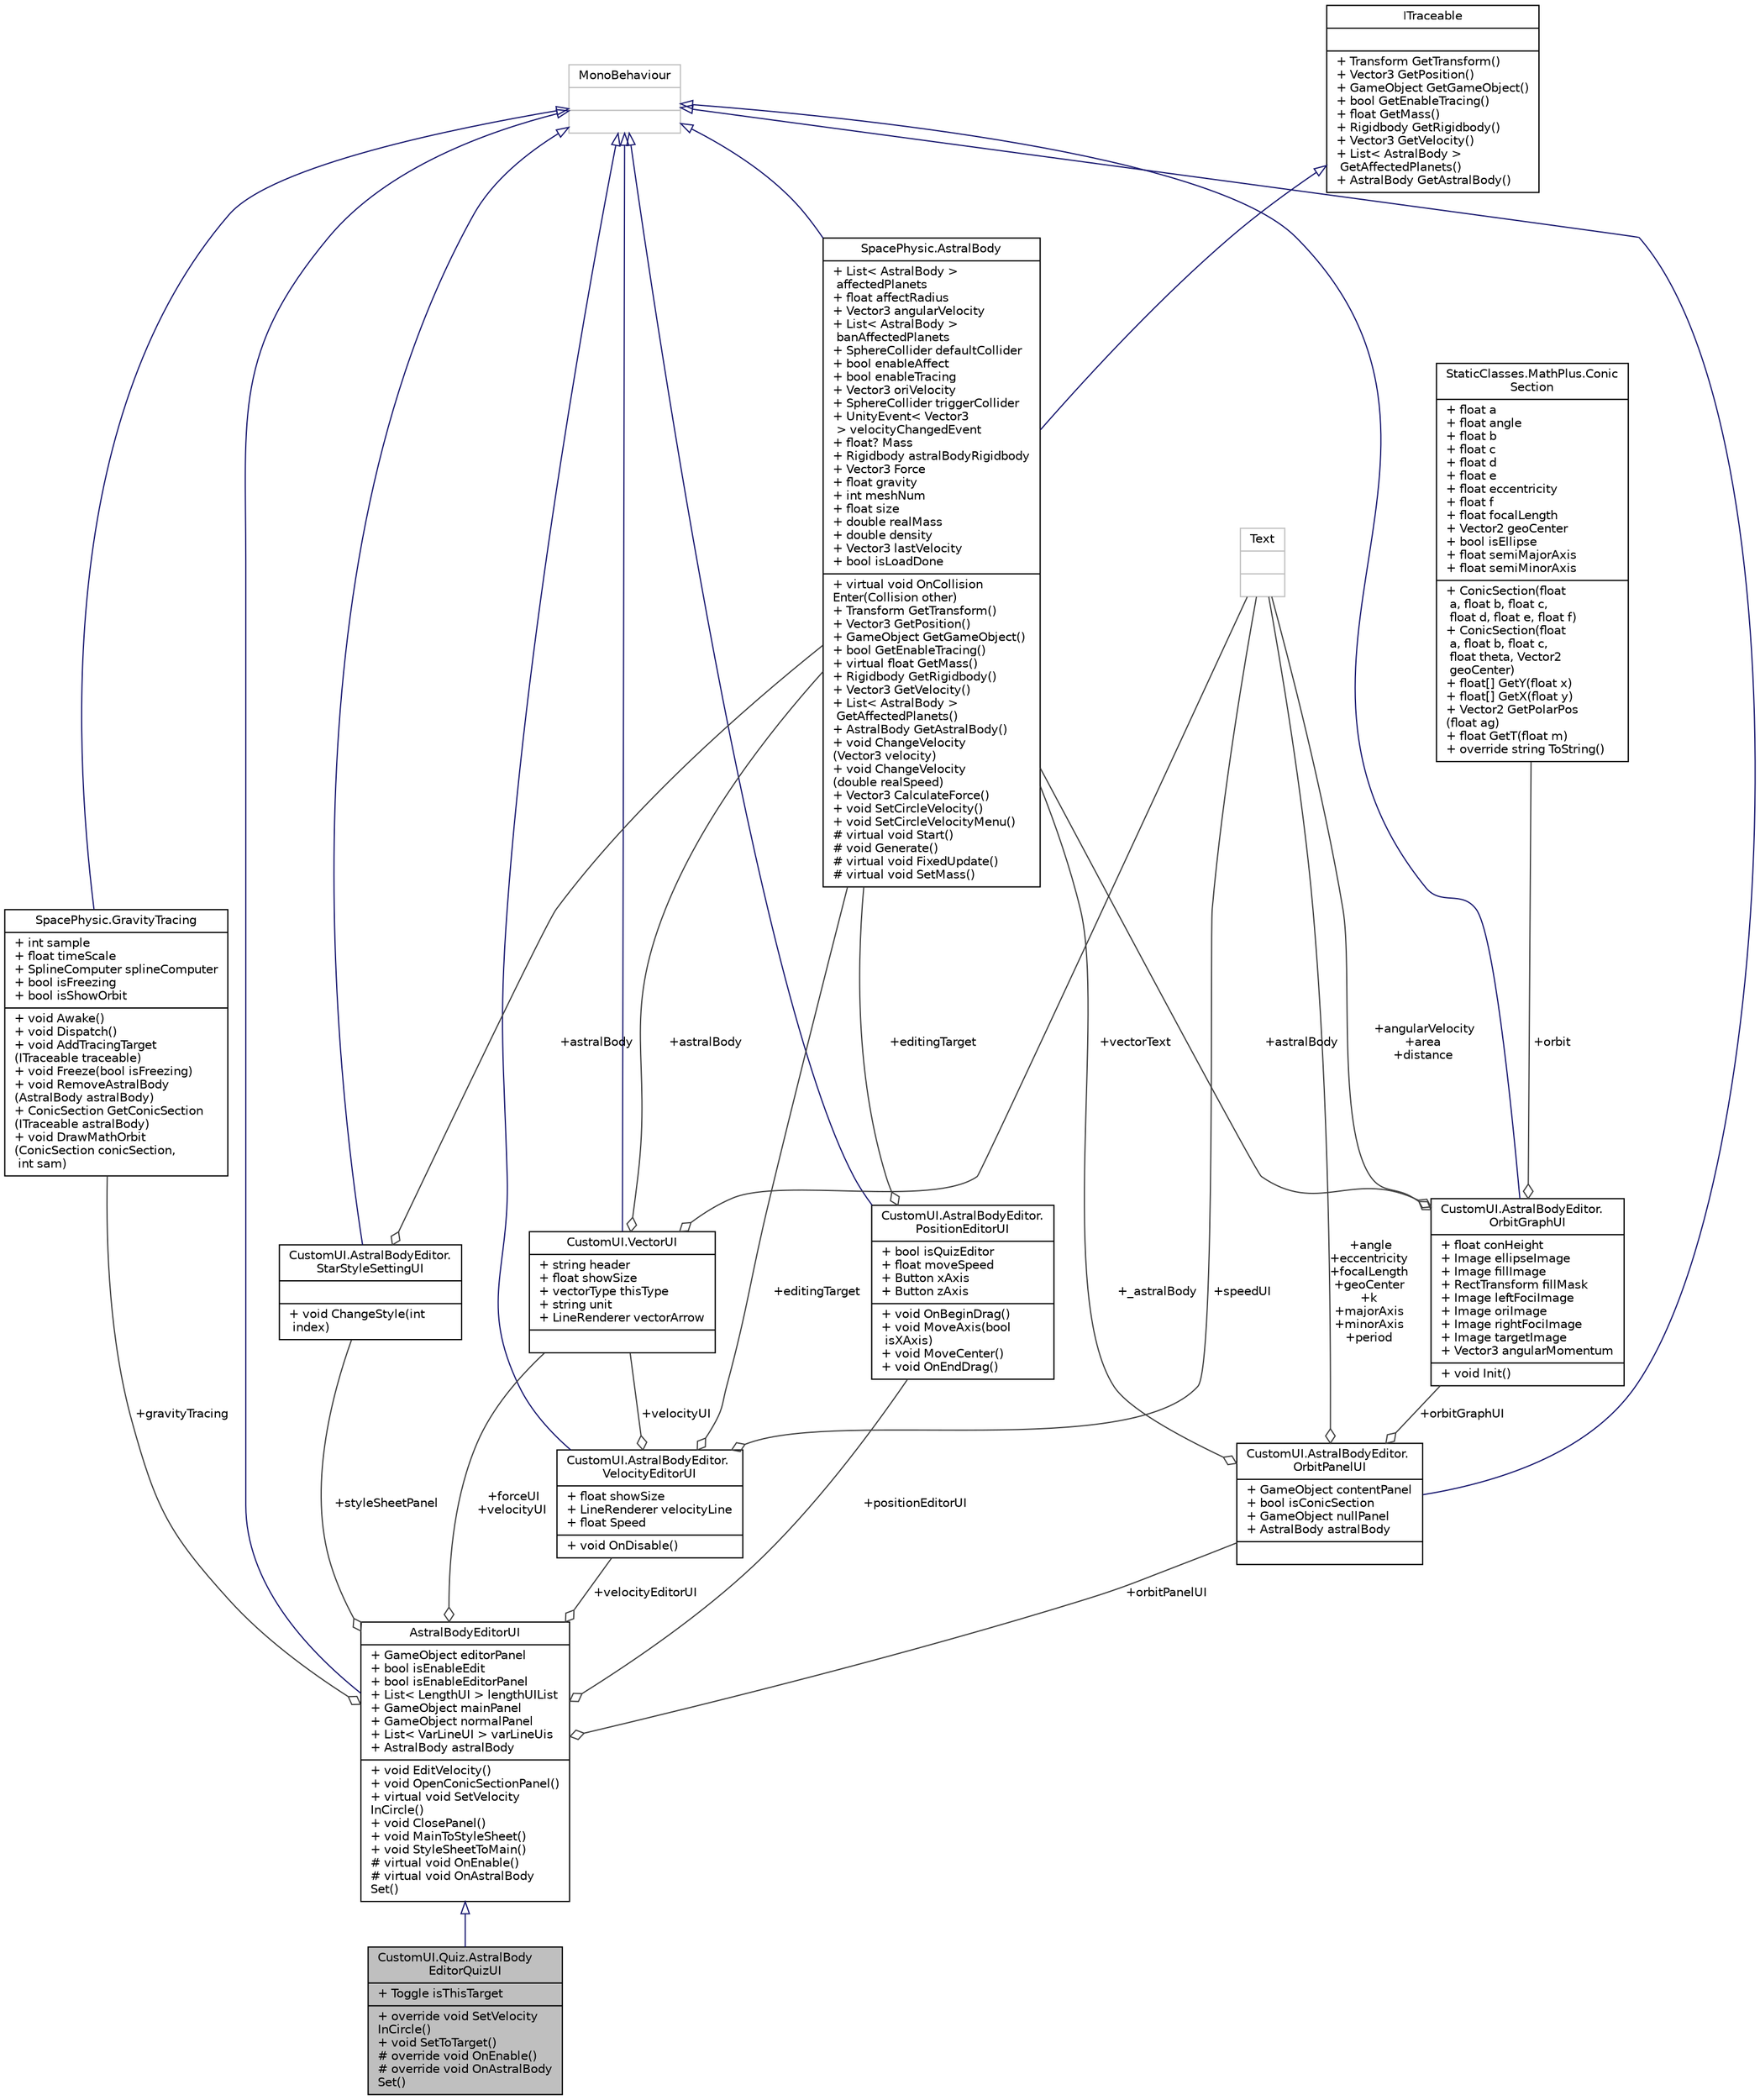 digraph "CustomUI.Quiz.AstralBodyEditorQuizUI"
{
 // INTERACTIVE_SVG=YES
 // LATEX_PDF_SIZE
  edge [fontname="Helvetica",fontsize="10",labelfontname="Helvetica",labelfontsize="10"];
  node [fontname="Helvetica",fontsize="10",shape=record];
  Node1 [label="{CustomUI.Quiz.AstralBody\lEditorQuizUI\n|+ Toggle isThisTarget\l|+ override void SetVelocity\lInCircle()\l+ void SetToTarget()\l# override void OnEnable()\l# override void OnAstralBody\lSet()\l}",height=0.2,width=0.4,color="black", fillcolor="grey75", style="filled", fontcolor="black",tooltip=" "];
  Node2 -> Node1 [dir="back",color="midnightblue",fontsize="10",style="solid",arrowtail="onormal",fontname="Helvetica"];
  Node2 [label="{AstralBodyEditorUI\n|+ GameObject editorPanel\l+ bool isEnableEdit\l+ bool isEnableEditorPanel\l+ List\< LengthUI \> lengthUIList\l+ GameObject mainPanel\l+ GameObject normalPanel\l+ List\< VarLineUI \> varLineUis\l+ AstralBody astralBody\l|+ void EditVelocity()\l+ void OpenConicSectionPanel()\l+ virtual void SetVelocity\lInCircle()\l+ void ClosePanel()\l+ void MainToStyleSheet()\l+ void StyleSheetToMain()\l# virtual void OnEnable()\l# virtual void OnAstralBody\lSet()\l}",height=0.2,width=0.4,color="black", fillcolor="white", style="filled",URL="$class_custom_u_i_1_1_astral_body_editor_1_1_astral_body_editor_u_i.html",tooltip=" "];
  Node3 -> Node2 [dir="back",color="midnightblue",fontsize="10",style="solid",arrowtail="onormal",fontname="Helvetica"];
  Node3 [label="{MonoBehaviour\n||}",height=0.2,width=0.4,color="grey75", fillcolor="white", style="filled",tooltip=" "];
  Node4 -> Node2 [color="grey25",fontsize="10",style="solid",label=" +forceUI\n+velocityUI" ,arrowhead="odiamond",fontname="Helvetica"];
  Node4 [label="{CustomUI.VectorUI\n|+ string header\l+ float showSize\l+ vectorType thisType\l+ string unit\l+ LineRenderer vectorArrow\l|}",height=0.2,width=0.4,color="black", fillcolor="white", style="filled",URL="$class_custom_u_i_1_1_vector_u_i.html",tooltip=" "];
  Node3 -> Node4 [dir="back",color="midnightblue",fontsize="10",style="solid",arrowtail="onormal",fontname="Helvetica"];
  Node5 -> Node4 [color="grey25",fontsize="10",style="solid",label=" +vectorText" ,arrowhead="odiamond",fontname="Helvetica"];
  Node5 [label="{Text\n||}",height=0.2,width=0.4,color="grey75", fillcolor="white", style="filled",tooltip=" "];
  Node6 -> Node4 [color="grey25",fontsize="10",style="solid",label=" +astralBody" ,arrowhead="odiamond",fontname="Helvetica"];
  Node6 [label="{SpacePhysic.AstralBody\n|+ List\< AstralBody \>\l affectedPlanets\l+ float affectRadius\l+ Vector3 angularVelocity\l+ List\< AstralBody \>\l banAffectedPlanets\l+ SphereCollider defaultCollider\l+ bool enableAffect\l+ bool enableTracing\l+ Vector3 oriVelocity\l+ SphereCollider triggerCollider\l+ UnityEvent\< Vector3\l \> velocityChangedEvent\l+ float? Mass\l+ Rigidbody astralBodyRigidbody\l+ Vector3 Force\l+ float gravity\l+ int meshNum\l+ float size\l+ double realMass\l+ double density\l+ Vector3 lastVelocity\l+ bool isLoadDone\l|+ virtual void OnCollision\lEnter(Collision other)\l+ Transform GetTransform()\l+ Vector3 GetPosition()\l+ GameObject GetGameObject()\l+ bool GetEnableTracing()\l+ virtual float GetMass()\l+ Rigidbody GetRigidbody()\l+ Vector3 GetVelocity()\l+ List\< AstralBody \>\l GetAffectedPlanets()\l+ AstralBody GetAstralBody()\l+ void ChangeVelocity\l(Vector3 velocity)\l+ void ChangeVelocity\l(double realSpeed)\l+ Vector3 CalculateForce()\l+ void SetCircleVelocity()\l+ void SetCircleVelocityMenu()\l# virtual void Start()\l# void Generate()\l# virtual void FixedUpdate()\l# virtual void SetMass()\l}",height=0.2,width=0.4,color="black", fillcolor="white", style="filled",URL="$class_space_physic_1_1_astral_body.html",tooltip="星体物理实体"];
  Node3 -> Node6 [dir="back",color="midnightblue",fontsize="10",style="solid",arrowtail="onormal",fontname="Helvetica"];
  Node7 -> Node6 [dir="back",color="midnightblue",fontsize="10",style="solid",arrowtail="onormal",fontname="Helvetica"];
  Node7 [label="{ITraceable\n||+ Transform GetTransform()\l+ Vector3 GetPosition()\l+ GameObject GetGameObject()\l+ bool GetEnableTracing()\l+ float GetMass()\l+ Rigidbody GetRigidbody()\l+ Vector3 GetVelocity()\l+ List\< AstralBody \>\l GetAffectedPlanets()\l+ AstralBody GetAstralBody()\l}",height=0.2,width=0.4,color="black", fillcolor="white", style="filled",URL="$interface_space_physic_1_1_i_traceable.html",tooltip="可追踪接口"];
  Node8 -> Node2 [color="grey25",fontsize="10",style="solid",label=" +gravityTracing" ,arrowhead="odiamond",fontname="Helvetica"];
  Node8 [label="{SpacePhysic.GravityTracing\n|+ int sample\l+ float timeScale\l+ SplineComputer splineComputer\l+ bool isFreezing\l+ bool isShowOrbit\l|+ void Awake()\l+ void Dispatch()\l+ void AddTracingTarget\l(ITraceable traceable)\l+ void Freeze(bool isFreezing)\l+ void RemoveAstralBody\l(AstralBody astralBody)\l+ ConicSection GetConicSection\l(ITraceable astralBody)\l+ void DrawMathOrbit\l(ConicSection conicSection,\l int sam)\l}",height=0.2,width=0.4,color="black", fillcolor="white", style="filled",URL="$class_space_physic_1_1_gravity_tracing.html",tooltip="引力追踪"];
  Node3 -> Node8 [dir="back",color="midnightblue",fontsize="10",style="solid",arrowtail="onormal",fontname="Helvetica"];
  Node9 -> Node2 [color="grey25",fontsize="10",style="solid",label=" +orbitPanelUI" ,arrowhead="odiamond",fontname="Helvetica"];
  Node9 [label="{CustomUI.AstralBodyEditor.\lOrbitPanelUI\n|+ GameObject contentPanel\l+ bool isConicSection\l+ GameObject nullPanel\l+ AstralBody astralBody\l|}",height=0.2,width=0.4,color="black", fillcolor="white", style="filled",URL="$class_custom_u_i_1_1_astral_body_editor_1_1_orbit_panel_u_i.html",tooltip=" "];
  Node3 -> Node9 [dir="back",color="midnightblue",fontsize="10",style="solid",arrowtail="onormal",fontname="Helvetica"];
  Node10 -> Node9 [color="grey25",fontsize="10",style="solid",label=" +orbitGraphUI" ,arrowhead="odiamond",fontname="Helvetica"];
  Node10 [label="{CustomUI.AstralBodyEditor.\lOrbitGraphUI\n|+ float conHeight\l+ Image ellipseImage\l+ Image fillImage\l+ RectTransform fillMask\l+ Image leftFociImage\l+ Image oriImage\l+ Image rightFociImage\l+ Image targetImage\l+ Vector3 angularMomentum\l|+ void Init()\l}",height=0.2,width=0.4,color="black", fillcolor="white", style="filled",URL="$class_custom_u_i_1_1_astral_body_editor_1_1_orbit_graph_u_i.html",tooltip=" "];
  Node3 -> Node10 [dir="back",color="midnightblue",fontsize="10",style="solid",arrowtail="onormal",fontname="Helvetica"];
  Node11 -> Node10 [color="grey25",fontsize="10",style="solid",label=" +orbit" ,arrowhead="odiamond",fontname="Helvetica"];
  Node11 [label="{StaticClasses.MathPlus.Conic\lSection\n|+ float a\l+ float angle\l+ float b\l+ float c\l+ float d\l+ float e\l+ float eccentricity\l+ float f\l+ float focalLength\l+ Vector2 geoCenter\l+ bool isEllipse\l+ float semiMajorAxis\l+ float semiMinorAxis\l|+  ConicSection(float\l a, float b, float c,\l float d, float e, float f)\l+  ConicSection(float\l a, float b, float c,\l float theta, Vector2\l geoCenter)\l+ float[] GetY(float x)\l+ float[] GetX(float y)\l+ Vector2 GetPolarPos\l(float ag)\l+ float GetT(float m)\l+ override string ToString()\l}",height=0.2,width=0.4,color="black", fillcolor="white", style="filled",URL="$class_static_classes_1_1_math_plus_1_1_conic_section.html",tooltip="圆锥曲线"];
  Node5 -> Node10 [color="grey25",fontsize="10",style="solid",label=" +angularVelocity\n+area\n+distance" ,arrowhead="odiamond",fontname="Helvetica"];
  Node6 -> Node10 [color="grey25",fontsize="10",style="solid",label=" +astralBody" ,arrowhead="odiamond",fontname="Helvetica"];
  Node5 -> Node9 [color="grey25",fontsize="10",style="solid",label=" +angle\n+eccentricity\n+focalLength\n+geoCenter\n+k\n+majorAxis\n+minorAxis\n+period" ,arrowhead="odiamond",fontname="Helvetica"];
  Node6 -> Node9 [color="grey25",fontsize="10",style="solid",label=" +_astralBody" ,arrowhead="odiamond",fontname="Helvetica"];
  Node12 -> Node2 [color="grey25",fontsize="10",style="solid",label=" +styleSheetPanel" ,arrowhead="odiamond",fontname="Helvetica"];
  Node12 [label="{CustomUI.AstralBodyEditor.\lStarStyleSettingUI\n||+ void ChangeStyle(int\l index)\l}",height=0.2,width=0.4,color="black", fillcolor="white", style="filled",URL="$class_custom_u_i_1_1_astral_body_editor_1_1_star_style_setting_u_i.html",tooltip=" "];
  Node3 -> Node12 [dir="back",color="midnightblue",fontsize="10",style="solid",arrowtail="onormal",fontname="Helvetica"];
  Node6 -> Node12 [color="grey25",fontsize="10",style="solid",label=" +astralBody" ,arrowhead="odiamond",fontname="Helvetica"];
  Node13 -> Node2 [color="grey25",fontsize="10",style="solid",label=" +velocityEditorUI" ,arrowhead="odiamond",fontname="Helvetica"];
  Node13 [label="{CustomUI.AstralBodyEditor.\lVelocityEditorUI\n|+ float showSize\l+ LineRenderer velocityLine\l+ float Speed\l|+ void OnDisable()\l}",height=0.2,width=0.4,color="black", fillcolor="white", style="filled",URL="$class_custom_u_i_1_1_astral_body_editor_1_1_velocity_editor_u_i.html",tooltip=" "];
  Node3 -> Node13 [dir="back",color="midnightblue",fontsize="10",style="solid",arrowtail="onormal",fontname="Helvetica"];
  Node5 -> Node13 [color="grey25",fontsize="10",style="solid",label=" +speedUI" ,arrowhead="odiamond",fontname="Helvetica"];
  Node4 -> Node13 [color="grey25",fontsize="10",style="solid",label=" +velocityUI" ,arrowhead="odiamond",fontname="Helvetica"];
  Node6 -> Node13 [color="grey25",fontsize="10",style="solid",label=" +editingTarget" ,arrowhead="odiamond",fontname="Helvetica"];
  Node14 -> Node2 [color="grey25",fontsize="10",style="solid",label=" +positionEditorUI" ,arrowhead="odiamond",fontname="Helvetica"];
  Node14 [label="{CustomUI.AstralBodyEditor.\lPositionEditorUI\n|+ bool isQuizEditor\l+ float moveSpeed\l+ Button xAxis\l+ Button zAxis\l|+ void OnBeginDrag()\l+ void MoveAxis(bool\l isXAxis)\l+ void MoveCenter()\l+ void OnEndDrag()\l}",height=0.2,width=0.4,color="black", fillcolor="white", style="filled",URL="$class_custom_u_i_1_1_astral_body_editor_1_1_position_editor_u_i.html",tooltip=" "];
  Node3 -> Node14 [dir="back",color="midnightblue",fontsize="10",style="solid",arrowtail="onormal",fontname="Helvetica"];
  Node6 -> Node14 [color="grey25",fontsize="10",style="solid",label=" +editingTarget" ,arrowhead="odiamond",fontname="Helvetica"];
}
